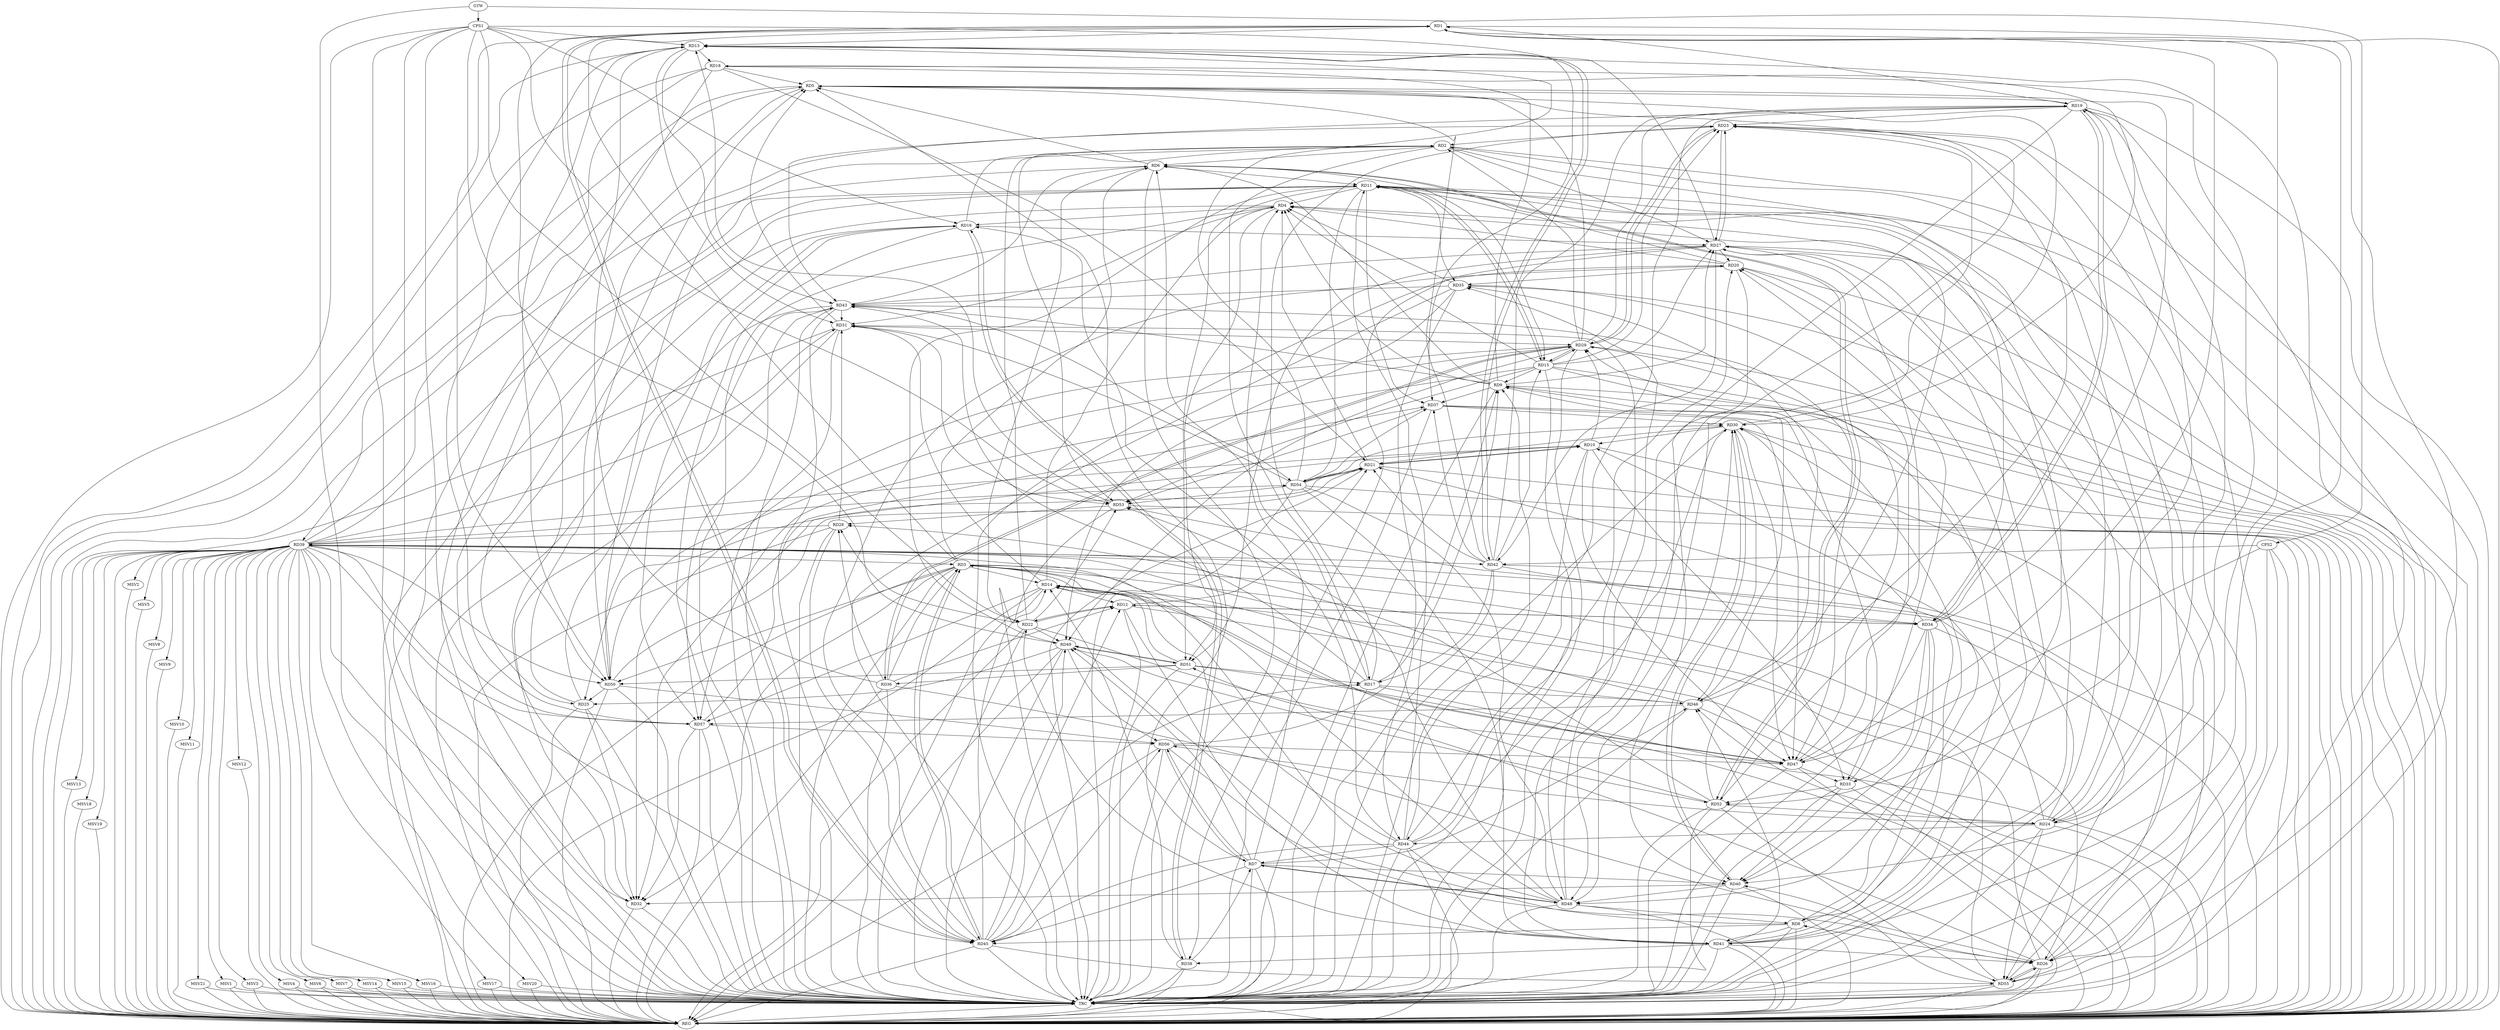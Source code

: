 strict digraph G {
  RD1 [ label="RD1" ];
  RD2 [ label="RD2" ];
  RD3 [ label="RD3" ];
  RD4 [ label="RD4" ];
  RD5 [ label="RD5" ];
  RD6 [ label="RD6" ];
  RD7 [ label="RD7" ];
  RD8 [ label="RD8" ];
  RD9 [ label="RD9" ];
  RD10 [ label="RD10" ];
  RD11 [ label="RD11" ];
  RD12 [ label="RD12" ];
  RD13 [ label="RD13" ];
  RD14 [ label="RD14" ];
  RD15 [ label="RD15" ];
  RD16 [ label="RD16" ];
  RD17 [ label="RD17" ];
  RD18 [ label="RD18" ];
  RD19 [ label="RD19" ];
  RD20 [ label="RD20" ];
  RD21 [ label="RD21" ];
  RD22 [ label="RD22" ];
  RD23 [ label="RD23" ];
  RD24 [ label="RD24" ];
  RD25 [ label="RD25" ];
  RD26 [ label="RD26" ];
  RD27 [ label="RD27" ];
  RD28 [ label="RD28" ];
  RD29 [ label="RD29" ];
  RD30 [ label="RD30" ];
  RD31 [ label="RD31" ];
  RD32 [ label="RD32" ];
  RD33 [ label="RD33" ];
  RD34 [ label="RD34" ];
  RD35 [ label="RD35" ];
  RD36 [ label="RD36" ];
  RD37 [ label="RD37" ];
  RD38 [ label="RD38" ];
  RD39 [ label="RD39" ];
  RD40 [ label="RD40" ];
  RD41 [ label="RD41" ];
  RD42 [ label="RD42" ];
  RD43 [ label="RD43" ];
  RD44 [ label="RD44" ];
  RD45 [ label="RD45" ];
  RD46 [ label="RD46" ];
  RD47 [ label="RD47" ];
  RD48 [ label="RD48" ];
  RD49 [ label="RD49" ];
  RD50 [ label="RD50" ];
  RD51 [ label="RD51" ];
  RD52 [ label="RD52" ];
  RD53 [ label="RD53" ];
  RD54 [ label="RD54" ];
  RD55 [ label="RD55" ];
  RD56 [ label="RD56" ];
  RD57 [ label="RD57" ];
  CPS1 [ label="CPS1" ];
  CPS2 [ label="CPS2" ];
  GTW [ label="GTW" ];
  REG [ label="REG" ];
  TRC [ label="TRC" ];
  MSV1 [ label="MSV1" ];
  MSV2 [ label="MSV2" ];
  MSV3 [ label="MSV3" ];
  MSV4 [ label="MSV4" ];
  MSV5 [ label="MSV5" ];
  MSV6 [ label="MSV6" ];
  MSV7 [ label="MSV7" ];
  MSV8 [ label="MSV8" ];
  MSV9 [ label="MSV9" ];
  MSV10 [ label="MSV10" ];
  MSV11 [ label="MSV11" ];
  MSV12 [ label="MSV12" ];
  MSV13 [ label="MSV13" ];
  MSV14 [ label="MSV14" ];
  MSV15 [ label="MSV15" ];
  MSV16 [ label="MSV16" ];
  MSV17 [ label="MSV17" ];
  MSV18 [ label="MSV18" ];
  MSV19 [ label="MSV19" ];
  MSV20 [ label="MSV20" ];
  MSV21 [ label="MSV21" ];
  RD3 -> RD1;
  RD1 -> RD13;
  RD19 -> RD1;
  RD1 -> RD32;
  RD1 -> RD40;
  RD1 -> RD41;
  RD1 -> RD45;
  RD45 -> RD1;
  RD47 -> RD1;
  RD1 -> RD50;
  RD2 -> RD6;
  RD16 -> RD2;
  RD2 -> RD17;
  RD22 -> RD2;
  RD23 -> RD2;
  RD24 -> RD2;
  RD2 -> RD27;
  RD29 -> RD2;
  RD2 -> RD50;
  RD2 -> RD53;
  RD3 -> RD6;
  RD3 -> RD14;
  RD3 -> RD26;
  RD3 -> RD32;
  RD36 -> RD3;
  RD39 -> RD3;
  RD44 -> RD3;
  RD3 -> RD45;
  RD45 -> RD3;
  RD3 -> RD46;
  RD48 -> RD3;
  RD3 -> RD50;
  RD52 -> RD3;
  RD55 -> RD3;
  RD7 -> RD4;
  RD9 -> RD4;
  RD11 -> RD4;
  RD14 -> RD4;
  RD15 -> RD4;
  RD4 -> RD16;
  RD20 -> RD4;
  RD21 -> RD4;
  RD4 -> RD24;
  RD26 -> RD4;
  RD4 -> RD31;
  RD35 -> RD4;
  RD4 -> RD51;
  RD6 -> RD5;
  RD18 -> RD5;
  RD5 -> RD19;
  RD29 -> RD5;
  RD31 -> RD5;
  RD34 -> RD5;
  RD38 -> RD5;
  RD39 -> RD5;
  RD41 -> RD5;
  RD42 -> RD5;
  RD5 -> RD48;
  RD50 -> RD5;
  RD9 -> RD6;
  RD6 -> RD11;
  RD6 -> RD15;
  RD17 -> RD6;
  RD6 -> RD22;
  RD43 -> RD6;
  RD6 -> RD52;
  RD52 -> RD6;
  RD7 -> RD14;
  RD38 -> RD7;
  RD7 -> RD40;
  RD44 -> RD7;
  RD7 -> RD45;
  RD7 -> RD46;
  RD7 -> RD48;
  RD48 -> RD7;
  RD7 -> RD49;
  RD7 -> RD56;
  RD56 -> RD7;
  RD8 -> RD10;
  RD8 -> RD20;
  RD26 -> RD8;
  RD34 -> RD8;
  RD8 -> RD41;
  RD8 -> RD45;
  RD48 -> RD8;
  RD8 -> RD49;
  RD15 -> RD9;
  RD17 -> RD9;
  RD9 -> RD18;
  RD24 -> RD9;
  RD9 -> RD27;
  RD9 -> RD33;
  RD9 -> RD37;
  RD9 -> RD43;
  RD44 -> RD9;
  RD46 -> RD9;
  RD56 -> RD9;
  RD10 -> RD21;
  RD21 -> RD10;
  RD10 -> RD29;
  RD30 -> RD10;
  RD10 -> RD32;
  RD10 -> RD33;
  RD39 -> RD10;
  RD10 -> RD47;
  RD11 -> RD15;
  RD15 -> RD11;
  RD20 -> RD11;
  RD25 -> RD11;
  RD11 -> RD34;
  RD11 -> RD35;
  RD11 -> RD37;
  RD39 -> RD11;
  RD11 -> RD40;
  RD44 -> RD11;
  RD11 -> RD46;
  RD49 -> RD11;
  RD11 -> RD51;
  RD11 -> RD54;
  RD55 -> RD11;
  RD14 -> RD12;
  RD12 -> RD21;
  RD12 -> RD22;
  RD22 -> RD12;
  RD12 -> RD34;
  RD34 -> RD12;
  RD36 -> RD12;
  RD12 -> RD41;
  RD45 -> RD12;
  RD13 -> RD18;
  RD27 -> RD13;
  RD13 -> RD31;
  RD36 -> RD13;
  RD13 -> RD42;
  RD42 -> RD13;
  RD13 -> RD43;
  RD13 -> RD50;
  RD53 -> RD13;
  RD54 -> RD13;
  RD57 -> RD13;
  RD26 -> RD14;
  RD14 -> RD31;
  RD45 -> RD14;
  RD14 -> RD47;
  RD47 -> RD14;
  RD51 -> RD14;
  RD14 -> RD57;
  RD15 -> RD23;
  RD15 -> RD27;
  RD15 -> RD29;
  RD29 -> RD15;
  RD42 -> RD15;
  RD15 -> RD48;
  RD15 -> RD53;
  RD15 -> RD57;
  RD25 -> RD16;
  RD16 -> RD27;
  RD16 -> RD38;
  RD38 -> RD16;
  RD44 -> RD16;
  RD16 -> RD57;
  RD17 -> RD23;
  RD42 -> RD17;
  RD17 -> RD43;
  RD45 -> RD17;
  RD17 -> RD46;
  RD51 -> RD17;
  RD18 -> RD21;
  RD24 -> RD18;
  RD18 -> RD30;
  RD18 -> RD39;
  RD19 -> RD23;
  RD19 -> RD24;
  RD29 -> RD19;
  RD19 -> RD34;
  RD34 -> RD19;
  RD42 -> RD19;
  RD19 -> RD43;
  RD19 -> RD44;
  RD19 -> RD52;
  RD55 -> RD19;
  RD27 -> RD20;
  RD33 -> RD20;
  RD20 -> RD35;
  RD20 -> RD40;
  RD44 -> RD20;
  RD45 -> RD20;
  RD20 -> RD55;
  RD21 -> RD25;
  RD30 -> RD21;
  RD41 -> RD21;
  RD42 -> RD21;
  RD50 -> RD21;
  RD21 -> RD54;
  RD54 -> RD21;
  RD22 -> RD28;
  RD41 -> RD22;
  RD22 -> RD47;
  RD22 -> RD49;
  RD22 -> RD53;
  RD23 -> RD25;
  RD23 -> RD26;
  RD23 -> RD27;
  RD27 -> RD23;
  RD23 -> RD29;
  RD29 -> RD23;
  RD30 -> RD23;
  RD46 -> RD23;
  RD24 -> RD27;
  RD24 -> RD44;
  RD24 -> RD46;
  RD52 -> RD24;
  RD24 -> RD53;
  RD24 -> RD55;
  RD24 -> RD56;
  RD25 -> RD32;
  RD49 -> RD25;
  RD50 -> RD25;
  RD26 -> RD30;
  RD36 -> RD26;
  RD41 -> RD26;
  RD26 -> RD51;
  RD26 -> RD55;
  RD55 -> RD26;
  RD56 -> RD26;
  RD27 -> RD38;
  RD41 -> RD27;
  RD27 -> RD42;
  RD27 -> RD43;
  RD27 -> RD51;
  RD27 -> RD52;
  RD28 -> RD31;
  RD36 -> RD28;
  RD28 -> RD39;
  RD28 -> RD45;
  RD52 -> RD28;
  RD53 -> RD28;
  RD31 -> RD29;
  RD29 -> RD32;
  RD29 -> RD36;
  RD36 -> RD29;
  RD41 -> RD29;
  RD47 -> RD29;
  RD29 -> RD49;
  RD29 -> RD50;
  RD34 -> RD30;
  RD37 -> RD30;
  RD30 -> RD40;
  RD40 -> RD30;
  RD44 -> RD30;
  RD30 -> RD46;
  RD30 -> RD47;
  RD48 -> RD30;
  RD54 -> RD30;
  RD31 -> RD32;
  RD39 -> RD31;
  RD43 -> RD31;
  RD48 -> RD31;
  RD31 -> RD53;
  RD54 -> RD31;
  RD40 -> RD32;
  RD57 -> RD32;
  RD34 -> RD33;
  RD33 -> RD40;
  RD47 -> RD33;
  RD33 -> RD52;
  RD39 -> RD34;
  RD34 -> RD40;
  RD42 -> RD34;
  RD35 -> RD43;
  RD35 -> RD44;
  RD35 -> RD47;
  RD48 -> RD35;
  RD35 -> RD49;
  RD52 -> RD35;
  RD51 -> RD36;
  RD42 -> RD37;
  RD37 -> RD47;
  RD37 -> RD53;
  RD54 -> RD37;
  RD57 -> RD37;
  RD41 -> RD38;
  RD39 -> RD42;
  RD39 -> RD45;
  RD46 -> RD39;
  RD48 -> RD39;
  RD39 -> RD50;
  RD39 -> RD54;
  RD39 -> RD55;
  RD39 -> RD57;
  RD40 -> RD48;
  RD55 -> RD40;
  RD44 -> RD41;
  RD41 -> RD46;
  RD54 -> RD41;
  RD43 -> RD45;
  RD43 -> RD47;
  RD50 -> RD43;
  RD43 -> RD54;
  RD43 -> RD57;
  RD44 -> RD45;
  RD45 -> RD49;
  RD45 -> RD55;
  RD45 -> RD56;
  RD46 -> RD57;
  RD56 -> RD47;
  RD48 -> RD53;
  RD54 -> RD48;
  RD49 -> RD51;
  RD51 -> RD49;
  RD49 -> RD52;
  RD49 -> RD56;
  RD51 -> RD50;
  RD50 -> RD56;
  RD52 -> RD55;
  RD54 -> RD53;
  RD57 -> RD56;
  CPS1 -> RD32;
  CPS1 -> RD49;
  CPS1 -> RD53;
  CPS1 -> RD22;
  CPS1 -> RD57;
  CPS1 -> RD13;
  CPS1 -> RD16;
  CPS1 -> RD37;
  CPS2 -> RD42;
  CPS2 -> RD26;
  CPS2 -> RD47;
  GTW -> CPS1;
  GTW -> CPS2;
  RD1 -> REG;
  RD2 -> REG;
  RD3 -> REG;
  RD4 -> REG;
  RD5 -> REG;
  RD6 -> REG;
  RD7 -> REG;
  RD8 -> REG;
  RD9 -> REG;
  RD10 -> REG;
  RD11 -> REG;
  RD12 -> REG;
  RD13 -> REG;
  RD14 -> REG;
  RD15 -> REG;
  RD16 -> REG;
  RD17 -> REG;
  RD18 -> REG;
  RD19 -> REG;
  RD20 -> REG;
  RD21 -> REG;
  RD22 -> REG;
  RD23 -> REG;
  RD24 -> REG;
  RD25 -> REG;
  RD26 -> REG;
  RD27 -> REG;
  RD28 -> REG;
  RD29 -> REG;
  RD30 -> REG;
  RD31 -> REG;
  RD32 -> REG;
  RD33 -> REG;
  RD34 -> REG;
  RD35 -> REG;
  RD36 -> REG;
  RD37 -> REG;
  RD38 -> REG;
  RD39 -> REG;
  RD40 -> REG;
  RD41 -> REG;
  RD42 -> REG;
  RD43 -> REG;
  RD44 -> REG;
  RD45 -> REG;
  RD46 -> REG;
  RD47 -> REG;
  RD48 -> REG;
  RD49 -> REG;
  RD50 -> REG;
  RD51 -> REG;
  RD52 -> REG;
  RD53 -> REG;
  RD54 -> REG;
  RD55 -> REG;
  RD56 -> REG;
  RD57 -> REG;
  CPS1 -> REG;
  CPS2 -> REG;
  RD1 -> TRC;
  RD2 -> TRC;
  RD3 -> TRC;
  RD4 -> TRC;
  RD5 -> TRC;
  RD6 -> TRC;
  RD7 -> TRC;
  RD8 -> TRC;
  RD9 -> TRC;
  RD10 -> TRC;
  RD11 -> TRC;
  RD12 -> TRC;
  RD13 -> TRC;
  RD14 -> TRC;
  RD15 -> TRC;
  RD16 -> TRC;
  RD17 -> TRC;
  RD18 -> TRC;
  RD19 -> TRC;
  RD20 -> TRC;
  RD21 -> TRC;
  RD22 -> TRC;
  RD23 -> TRC;
  RD24 -> TRC;
  RD25 -> TRC;
  RD26 -> TRC;
  RD27 -> TRC;
  RD28 -> TRC;
  RD29 -> TRC;
  RD30 -> TRC;
  RD31 -> TRC;
  RD32 -> TRC;
  RD33 -> TRC;
  RD34 -> TRC;
  RD35 -> TRC;
  RD36 -> TRC;
  RD37 -> TRC;
  RD38 -> TRC;
  RD39 -> TRC;
  RD40 -> TRC;
  RD41 -> TRC;
  RD42 -> TRC;
  RD43 -> TRC;
  RD44 -> TRC;
  RD45 -> TRC;
  RD46 -> TRC;
  RD47 -> TRC;
  RD48 -> TRC;
  RD49 -> TRC;
  RD50 -> TRC;
  RD51 -> TRC;
  RD52 -> TRC;
  RD53 -> TRC;
  RD54 -> TRC;
  RD55 -> TRC;
  RD56 -> TRC;
  RD57 -> TRC;
  CPS1 -> TRC;
  CPS2 -> TRC;
  GTW -> TRC;
  TRC -> REG;
  RD39 -> MSV1;
  RD39 -> MSV2;
  RD39 -> MSV3;
  MSV1 -> REG;
  MSV1 -> TRC;
  MSV2 -> REG;
  MSV3 -> REG;
  MSV3 -> TRC;
  RD39 -> MSV4;
  RD39 -> MSV5;
  RD39 -> MSV6;
  MSV4 -> REG;
  MSV4 -> TRC;
  MSV5 -> REG;
  MSV6 -> REG;
  MSV6 -> TRC;
  RD39 -> MSV7;
  RD39 -> MSV8;
  MSV7 -> REG;
  MSV7 -> TRC;
  MSV8 -> REG;
  RD39 -> MSV9;
  MSV9 -> REG;
  RD39 -> MSV10;
  RD39 -> MSV11;
  MSV10 -> REG;
  MSV11 -> REG;
  RD39 -> MSV12;
  MSV12 -> REG;
  RD39 -> MSV13;
  RD39 -> MSV14;
  RD39 -> MSV15;
  RD39 -> MSV16;
  MSV13 -> REG;
  MSV14 -> REG;
  MSV14 -> TRC;
  MSV15 -> REG;
  MSV15 -> TRC;
  MSV16 -> REG;
  MSV16 -> TRC;
  RD39 -> MSV17;
  MSV17 -> REG;
  MSV17 -> TRC;
  RD39 -> MSV18;
  MSV18 -> REG;
  RD39 -> MSV19;
  RD39 -> MSV20;
  RD39 -> MSV21;
  MSV19 -> REG;
  MSV20 -> REG;
  MSV20 -> TRC;
  MSV21 -> REG;
  MSV21 -> TRC;
}

